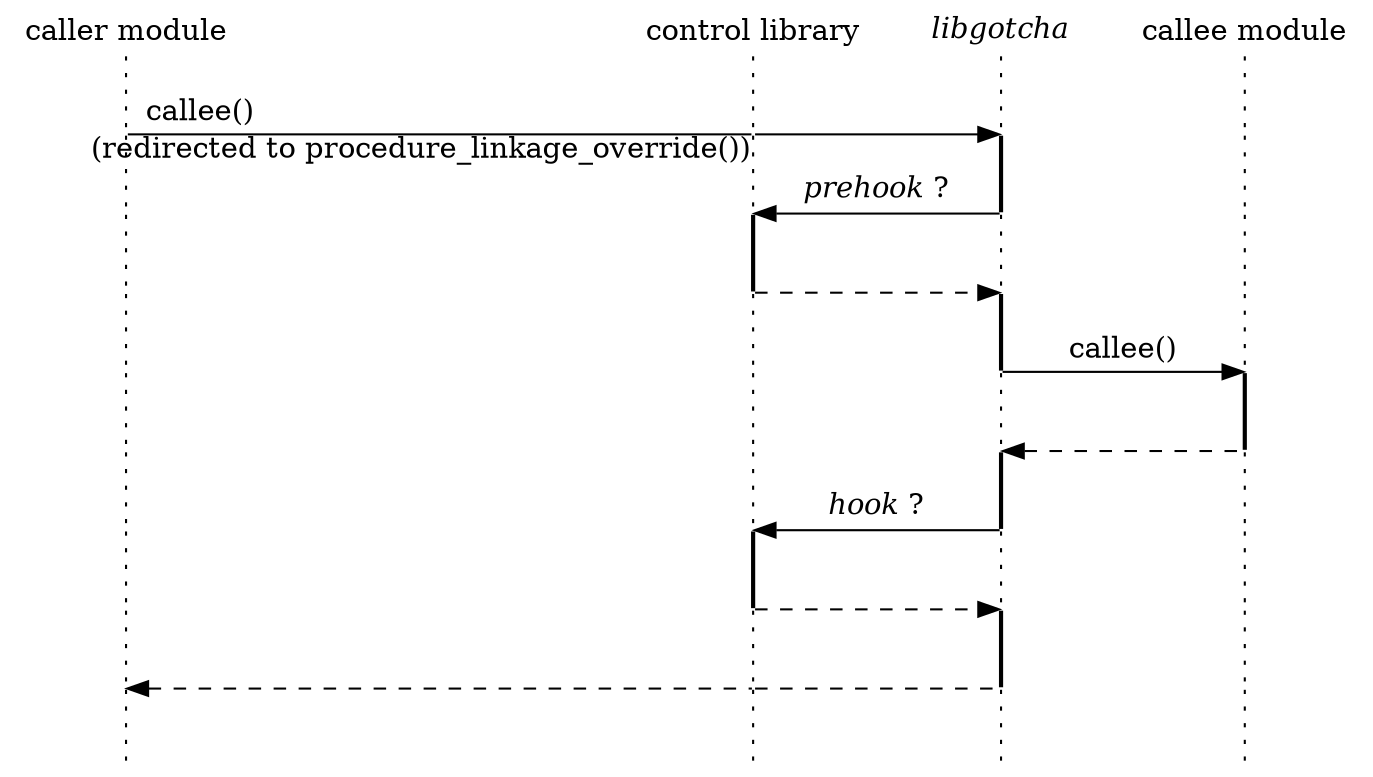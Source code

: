 strict digraph {
	edge [arrowhead=none];
	node [shape=none, width=0, height=0, label=""];

	caller [label="caller module"];
	control [label="control library"];
	gotcha [label=<<i>libgotcha</i>>];
	callee [label="callee module"];

	{
		// This weight must be at least the number of horizontal arrows.
		edge [style=dotted, weight=7];

		caller -> callerA -> callerB -> callerC -> callerD -> callerE -> callerF -> callerG -> callerH -> callerI;

		control -> controlA -> controlB;
		controlB -> controlC [style=solid, penwidth=2];
		controlC -> controlD -> controlE -> controlF;
		controlF -> controlG [style=solid, penwidth=2];
		controlG -> controlH -> controlI;

		gotcha -> gotchaA;
		gotchaA -> gotchaB [style=solid, penwidth=2];
		gotchaB -> gotchaC;
		gotchaC -> gotchaD [style=solid, penwidth=2];
		gotchaD -> gotchaE;
		gotchaE -> gotchaF [style=solid, penwidth=2];
		gotchaF -> gotchaG;
		gotchaG -> gotchaH [style=solid, penwidth=2];
		gotchaH -> gotchaI;

		callee -> calleeA -> calleeB -> calleeC -> calleeD;
		calleeD -> calleeE [style=solid, penwidth=2];
		calleeE -> calleeF -> calleeG -> calleeH -> calleeI;
	}

	{
		rank=same;
		callerA -> controlA [label="callee()                                                   ", headlabel="(redirected to procedure_linkage_override())"];
		controlA -> gotchaA [arrowhead=normal];
	}

	{
		rank=same;
		controlB -> gotchaB [label=<<i>prehook</i> ?>, arrowhead=normal, dir=back];
	}

	{
		rank=same;
		controlC -> gotchaC [style=dashed, arrowhead=normal];
	}

	{
		rank=same;
		gotchaD -> calleeD [label="callee()", arrowhead=normal];
	}

	{
		rank=same;
		gotchaE -> calleeE [style=dashed, arrowhead=normal, dir=back];
	}

	{
		rank=same;
		controlF -> gotchaF [label=<<i>hook</i> ?>, arrowhead=normal, dir=back];
	}

	{
		rank=same;
		controlG -> gotchaG [style=dashed, arrowhead=normal];
	}

	{
		rank=same;
		callerH -> controlH [style=dashed, arrowhead=normal, dir=back];
		controlH -> gotchaH [style=dashed];
	}
}
